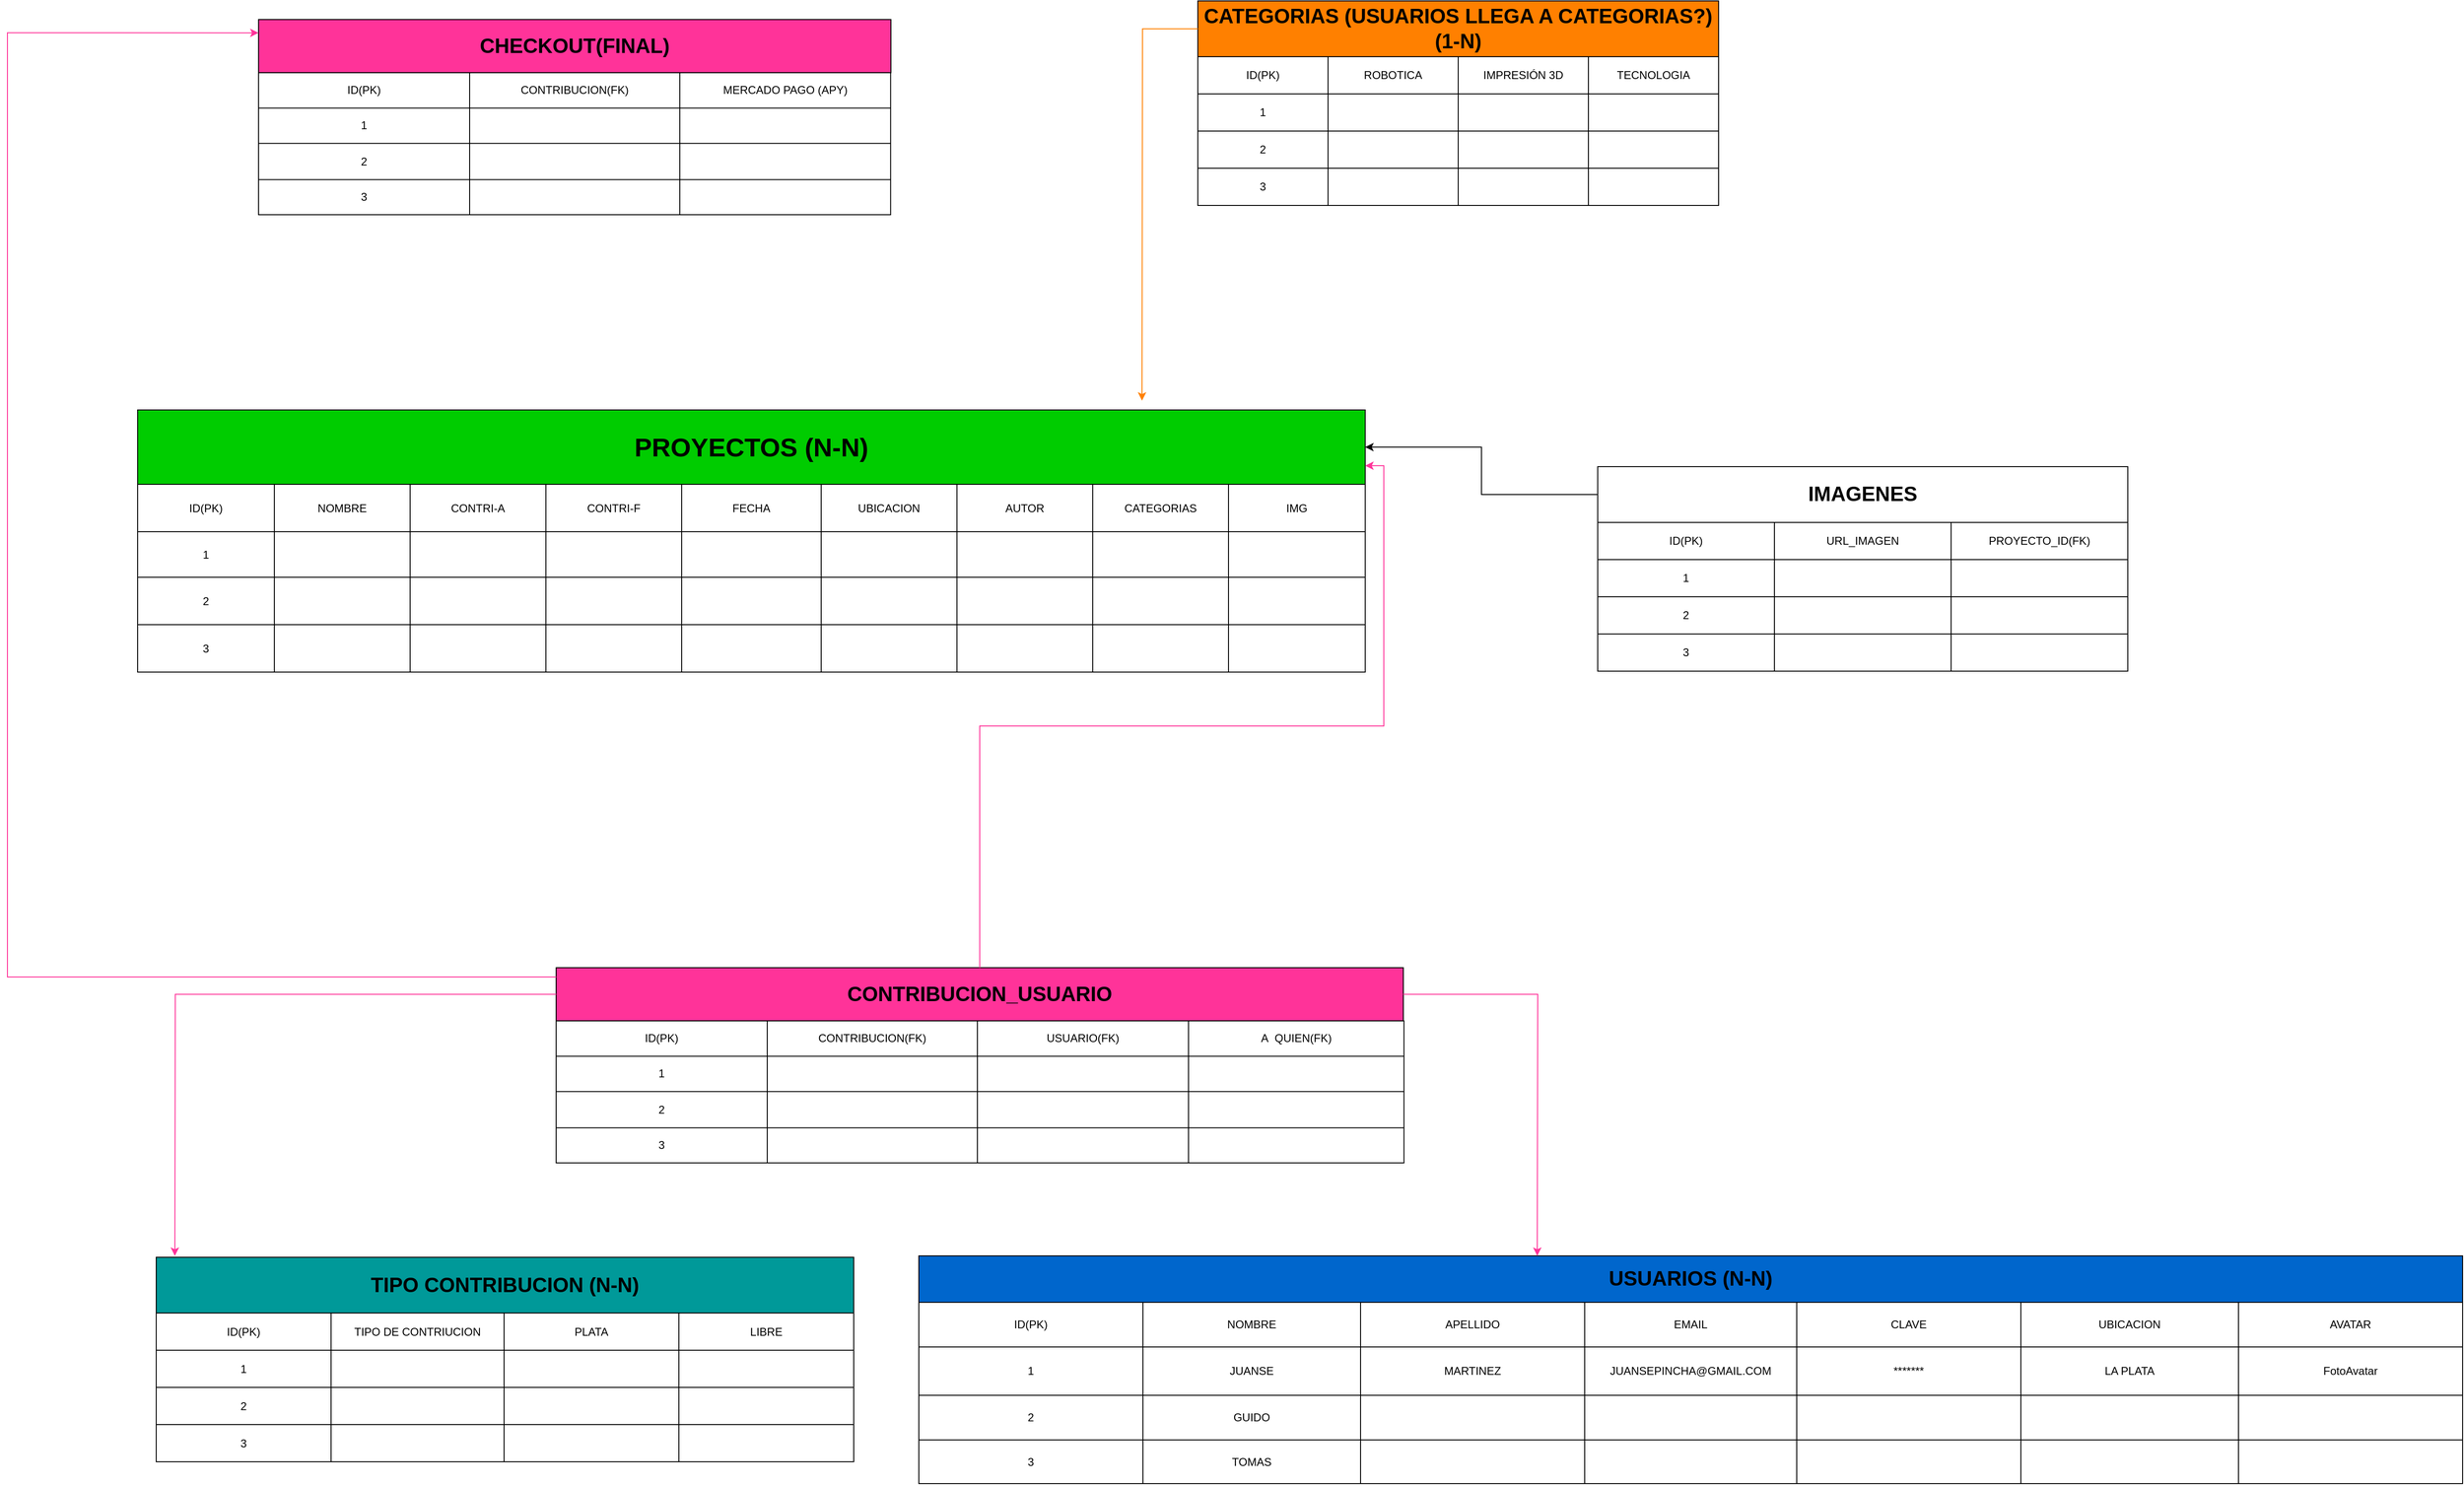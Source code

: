 <mxfile>
    <diagram id="nDK2N61vXmX-7U5STeSl" name="Página-1">
        <mxGraphModel dx="2113" dy="1293" grid="1" gridSize="10" guides="1" tooltips="1" connect="1" arrows="1" fold="1" page="1" pageScale="1" pageWidth="827" pageHeight="1169" math="0" shadow="0">
            <root>
                <mxCell id="0"/>
                <mxCell id="1" parent="0"/>
                <mxCell id="91" value="" style="group;strokeColor=#006EAF;fontColor=#ffffff;" parent="1" vertex="1" connectable="0">
                    <mxGeometry x="1440" y="2000" width="1660" height="245" as="geometry"/>
                </mxCell>
                <mxCell id="57" value="" style="shape=table;startSize=0;container=1;collapsible=0;childLayout=tableLayout;" parent="91" vertex="1">
                    <mxGeometry y="50" width="1660" height="195" as="geometry"/>
                </mxCell>
                <mxCell id="58" value="" style="shape=partialRectangle;collapsible=0;dropTarget=0;pointerEvents=0;fillColor=none;top=0;left=0;bottom=0;right=0;points=[[0,0.5],[1,0.5]];portConstraint=eastwest;" parent="57" vertex="1">
                    <mxGeometry width="1660" height="48" as="geometry"/>
                </mxCell>
                <mxCell id="59" value="ID(PK)" style="shape=partialRectangle;html=1;whiteSpace=wrap;connectable=0;overflow=hidden;fillColor=none;top=0;left=0;bottom=0;right=0;" parent="58" vertex="1">
                    <mxGeometry width="241" height="48" as="geometry"/>
                </mxCell>
                <mxCell id="60" value="NOMBRE" style="shape=partialRectangle;html=1;whiteSpace=wrap;connectable=0;overflow=hidden;fillColor=none;top=0;left=0;bottom=0;right=0;" parent="58" vertex="1">
                    <mxGeometry x="241" width="234" height="48" as="geometry"/>
                </mxCell>
                <mxCell id="61" value="APELLIDO" style="shape=partialRectangle;html=1;whiteSpace=wrap;connectable=0;overflow=hidden;fillColor=none;top=0;left=0;bottom=0;right=0;" parent="58" vertex="1">
                    <mxGeometry x="475" width="241" height="48" as="geometry"/>
                </mxCell>
                <mxCell id="62" value="EMAIL" style="shape=partialRectangle;html=1;whiteSpace=wrap;connectable=0;overflow=hidden;fillColor=none;top=0;left=0;bottom=0;right=0;" parent="58" vertex="1">
                    <mxGeometry x="716" width="228" height="48" as="geometry"/>
                </mxCell>
                <mxCell id="63" value="CLAVE" style="shape=partialRectangle;html=1;whiteSpace=wrap;connectable=0;overflow=hidden;fillColor=none;top=0;left=0;bottom=0;right=0;" parent="58" vertex="1">
                    <mxGeometry x="944" width="241" height="48" as="geometry"/>
                </mxCell>
                <mxCell id="64" value="UBICACION" style="shape=partialRectangle;html=1;whiteSpace=wrap;connectable=0;overflow=hidden;fillColor=none;top=0;left=0;bottom=0;right=0;" parent="58" vertex="1">
                    <mxGeometry x="1185" width="234" height="48" as="geometry"/>
                </mxCell>
                <mxCell id="65" value="AVATAR" style="shape=partialRectangle;html=1;whiteSpace=wrap;connectable=0;overflow=hidden;fillColor=none;top=0;left=0;bottom=0;right=0;" parent="58" vertex="1">
                    <mxGeometry x="1419" width="241" height="48" as="geometry"/>
                </mxCell>
                <mxCell id="66" value="" style="shape=partialRectangle;collapsible=0;dropTarget=0;pointerEvents=0;fillColor=none;top=0;left=0;bottom=0;right=0;points=[[0,0.5],[1,0.5]];portConstraint=eastwest;" parent="57" vertex="1">
                    <mxGeometry y="48" width="1660" height="52" as="geometry"/>
                </mxCell>
                <mxCell id="67" value="1" style="shape=partialRectangle;html=1;whiteSpace=wrap;connectable=0;overflow=hidden;fillColor=none;top=0;left=0;bottom=0;right=0;" parent="66" vertex="1">
                    <mxGeometry width="241" height="52" as="geometry"/>
                </mxCell>
                <mxCell id="68" value="JUANSE" style="shape=partialRectangle;html=1;whiteSpace=wrap;connectable=0;overflow=hidden;fillColor=none;top=0;left=0;bottom=0;right=0;" parent="66" vertex="1">
                    <mxGeometry x="241" width="234" height="52" as="geometry"/>
                </mxCell>
                <mxCell id="69" value="MARTINEZ" style="shape=partialRectangle;html=1;whiteSpace=wrap;connectable=0;overflow=hidden;fillColor=none;top=0;left=0;bottom=0;right=0;" parent="66" vertex="1">
                    <mxGeometry x="475" width="241" height="52" as="geometry"/>
                </mxCell>
                <mxCell id="70" value="JUANSEPINCHA@GMAIL.COM" style="shape=partialRectangle;html=1;whiteSpace=wrap;connectable=0;overflow=hidden;fillColor=none;top=0;left=0;bottom=0;right=0;" parent="66" vertex="1">
                    <mxGeometry x="716" width="228" height="52" as="geometry"/>
                </mxCell>
                <mxCell id="71" value="*******" style="shape=partialRectangle;html=1;whiteSpace=wrap;connectable=0;overflow=hidden;fillColor=none;top=0;left=0;bottom=0;right=0;" parent="66" vertex="1">
                    <mxGeometry x="944" width="241" height="52" as="geometry"/>
                </mxCell>
                <mxCell id="72" value="LA PLATA" style="shape=partialRectangle;html=1;whiteSpace=wrap;connectable=0;overflow=hidden;fillColor=none;top=0;left=0;bottom=0;right=0;" parent="66" vertex="1">
                    <mxGeometry x="1185" width="234" height="52" as="geometry"/>
                </mxCell>
                <mxCell id="73" value="FotoAvatar" style="shape=partialRectangle;html=1;whiteSpace=wrap;connectable=0;overflow=hidden;fillColor=none;top=0;left=0;bottom=0;right=0;" parent="66" vertex="1">
                    <mxGeometry x="1419" width="241" height="52" as="geometry"/>
                </mxCell>
                <mxCell id="74" value="" style="shape=partialRectangle;collapsible=0;dropTarget=0;pointerEvents=0;fillColor=none;top=0;left=0;bottom=0;right=0;points=[[0,0.5],[1,0.5]];portConstraint=eastwest;" parent="57" vertex="1">
                    <mxGeometry y="100" width="1660" height="48" as="geometry"/>
                </mxCell>
                <mxCell id="75" value="2" style="shape=partialRectangle;html=1;whiteSpace=wrap;connectable=0;overflow=hidden;fillColor=none;top=0;left=0;bottom=0;right=0;" parent="74" vertex="1">
                    <mxGeometry width="241" height="48" as="geometry"/>
                </mxCell>
                <mxCell id="76" value="GUIDO" style="shape=partialRectangle;html=1;whiteSpace=wrap;connectable=0;overflow=hidden;fillColor=none;top=0;left=0;bottom=0;right=0;" parent="74" vertex="1">
                    <mxGeometry x="241" width="234" height="48" as="geometry"/>
                </mxCell>
                <mxCell id="77" value="" style="shape=partialRectangle;html=1;whiteSpace=wrap;connectable=0;overflow=hidden;fillColor=none;top=0;left=0;bottom=0;right=0;" parent="74" vertex="1">
                    <mxGeometry x="475" width="241" height="48" as="geometry"/>
                </mxCell>
                <mxCell id="78" value="" style="shape=partialRectangle;html=1;whiteSpace=wrap;connectable=0;overflow=hidden;fillColor=none;top=0;left=0;bottom=0;right=0;" parent="74" vertex="1">
                    <mxGeometry x="716" width="228" height="48" as="geometry"/>
                </mxCell>
                <mxCell id="79" value="" style="shape=partialRectangle;html=1;whiteSpace=wrap;connectable=0;overflow=hidden;fillColor=none;top=0;left=0;bottom=0;right=0;" parent="74" vertex="1">
                    <mxGeometry x="944" width="241" height="48" as="geometry"/>
                </mxCell>
                <mxCell id="80" value="" style="shape=partialRectangle;html=1;whiteSpace=wrap;connectable=0;overflow=hidden;fillColor=none;top=0;left=0;bottom=0;right=0;" parent="74" vertex="1">
                    <mxGeometry x="1185" width="234" height="48" as="geometry"/>
                </mxCell>
                <mxCell id="81" value="" style="shape=partialRectangle;html=1;whiteSpace=wrap;connectable=0;overflow=hidden;fillColor=none;top=0;left=0;bottom=0;right=0;" parent="74" vertex="1">
                    <mxGeometry x="1419" width="241" height="48" as="geometry"/>
                </mxCell>
                <mxCell id="82" value="" style="shape=partialRectangle;collapsible=0;dropTarget=0;pointerEvents=0;fillColor=none;top=0;left=0;bottom=0;right=0;points=[[0,0.5],[1,0.5]];portConstraint=eastwest;" parent="57" vertex="1">
                    <mxGeometry y="148" width="1660" height="47" as="geometry"/>
                </mxCell>
                <mxCell id="83" value="3" style="shape=partialRectangle;html=1;whiteSpace=wrap;connectable=0;overflow=hidden;fillColor=none;top=0;left=0;bottom=0;right=0;" parent="82" vertex="1">
                    <mxGeometry width="241" height="47" as="geometry"/>
                </mxCell>
                <mxCell id="84" value="TOMAS" style="shape=partialRectangle;html=1;whiteSpace=wrap;connectable=0;overflow=hidden;fillColor=none;top=0;left=0;bottom=0;right=0;" parent="82" vertex="1">
                    <mxGeometry x="241" width="234" height="47" as="geometry"/>
                </mxCell>
                <mxCell id="85" value="" style="shape=partialRectangle;html=1;whiteSpace=wrap;connectable=0;overflow=hidden;fillColor=none;top=0;left=0;bottom=0;right=0;" parent="82" vertex="1">
                    <mxGeometry x="475" width="241" height="47" as="geometry"/>
                </mxCell>
                <mxCell id="86" value="" style="shape=partialRectangle;html=1;whiteSpace=wrap;connectable=0;overflow=hidden;fillColor=none;top=0;left=0;bottom=0;right=0;" parent="82" vertex="1">
                    <mxGeometry x="716" width="228" height="47" as="geometry"/>
                </mxCell>
                <mxCell id="87" value="" style="shape=partialRectangle;html=1;whiteSpace=wrap;connectable=0;overflow=hidden;fillColor=none;top=0;left=0;bottom=0;right=0;" parent="82" vertex="1">
                    <mxGeometry x="944" width="241" height="47" as="geometry"/>
                </mxCell>
                <mxCell id="88" value="" style="shape=partialRectangle;html=1;whiteSpace=wrap;connectable=0;overflow=hidden;fillColor=none;top=0;left=0;bottom=0;right=0;" parent="82" vertex="1">
                    <mxGeometry x="1185" width="234" height="47" as="geometry"/>
                </mxCell>
                <mxCell id="89" value="" style="shape=partialRectangle;html=1;whiteSpace=wrap;connectable=0;overflow=hidden;fillColor=none;top=0;left=0;bottom=0;right=0;" parent="82" vertex="1">
                    <mxGeometry x="1419" width="241" height="47" as="geometry"/>
                </mxCell>
                <mxCell id="90" value="&lt;b&gt;&lt;font style=&quot;font-size: 22px&quot;&gt;USUARIOS (N-N)&lt;/font&gt;&lt;/b&gt;" style="whiteSpace=wrap;html=1;fillColor=#0066CC;" parent="91" vertex="1">
                    <mxGeometry width="1660" height="50" as="geometry"/>
                </mxCell>
                <mxCell id="116" value="" style="group" parent="1" vertex="1" connectable="0">
                    <mxGeometry x="1740" y="650" width="560" height="240" as="geometry"/>
                </mxCell>
                <mxCell id="122" value="" style="group" parent="116" vertex="1" connectable="0">
                    <mxGeometry width="560" height="220" as="geometry"/>
                </mxCell>
                <mxCell id="94" value="&lt;font size=&quot;1&quot;&gt;&lt;b style=&quot;font-size: 22px&quot;&gt;CATEGORIAS (USUARIOS LLEGA A CATEGORIAS?) (1-N)&lt;/b&gt;&lt;/font&gt;" style="whiteSpace=wrap;html=1;fillColor=#FF8000;" parent="122" vertex="1">
                    <mxGeometry width="560" height="60" as="geometry"/>
                </mxCell>
                <mxCell id="95" value="" style="shape=table;startSize=0;container=1;collapsible=0;childLayout=tableLayout;" parent="122" vertex="1">
                    <mxGeometry y="60" width="560" height="160" as="geometry"/>
                </mxCell>
                <mxCell id="96" value="" style="shape=partialRectangle;collapsible=0;dropTarget=0;pointerEvents=0;fillColor=none;top=0;left=0;bottom=0;right=0;points=[[0,0.5],[1,0.5]];portConstraint=eastwest;" parent="95" vertex="1">
                    <mxGeometry width="560" height="40" as="geometry"/>
                </mxCell>
                <mxCell id="97" value="ID(PK)" style="shape=partialRectangle;html=1;whiteSpace=wrap;connectable=0;overflow=hidden;fillColor=none;top=0;left=0;bottom=0;right=0;" parent="96" vertex="1">
                    <mxGeometry width="140" height="40" as="geometry"/>
                </mxCell>
                <mxCell id="98" value="ROBOTICA" style="shape=partialRectangle;html=1;whiteSpace=wrap;connectable=0;overflow=hidden;fillColor=none;top=0;left=0;bottom=0;right=0;" parent="96" vertex="1">
                    <mxGeometry x="140" width="140" height="40" as="geometry"/>
                </mxCell>
                <mxCell id="99" value="IMPRESIÓN 3D" style="shape=partialRectangle;html=1;whiteSpace=wrap;connectable=0;overflow=hidden;fillColor=none;top=0;left=0;bottom=0;right=0;" parent="96" vertex="1">
                    <mxGeometry x="280" width="140" height="40" as="geometry"/>
                </mxCell>
                <mxCell id="100" value="TECNOLOGIA" style="shape=partialRectangle;html=1;whiteSpace=wrap;connectable=0;overflow=hidden;fillColor=none;top=0;left=0;bottom=0;right=0;" parent="96" vertex="1">
                    <mxGeometry x="420" width="140" height="40" as="geometry"/>
                </mxCell>
                <mxCell id="101" value="" style="shape=partialRectangle;collapsible=0;dropTarget=0;pointerEvents=0;fillColor=none;top=0;left=0;bottom=0;right=0;points=[[0,0.5],[1,0.5]];portConstraint=eastwest;" parent="95" vertex="1">
                    <mxGeometry y="40" width="560" height="40" as="geometry"/>
                </mxCell>
                <mxCell id="102" value="1" style="shape=partialRectangle;html=1;whiteSpace=wrap;connectable=0;overflow=hidden;fillColor=none;top=0;left=0;bottom=0;right=0;" parent="101" vertex="1">
                    <mxGeometry width="140" height="40" as="geometry"/>
                </mxCell>
                <mxCell id="103" value="" style="shape=partialRectangle;html=1;whiteSpace=wrap;connectable=0;overflow=hidden;fillColor=none;top=0;left=0;bottom=0;right=0;" parent="101" vertex="1">
                    <mxGeometry x="140" width="140" height="40" as="geometry"/>
                </mxCell>
                <mxCell id="104" value="" style="shape=partialRectangle;html=1;whiteSpace=wrap;connectable=0;overflow=hidden;fillColor=none;top=0;left=0;bottom=0;right=0;" parent="101" vertex="1">
                    <mxGeometry x="280" width="140" height="40" as="geometry"/>
                </mxCell>
                <mxCell id="105" value="" style="shape=partialRectangle;html=1;whiteSpace=wrap;connectable=0;overflow=hidden;fillColor=none;top=0;left=0;bottom=0;right=0;" parent="101" vertex="1">
                    <mxGeometry x="420" width="140" height="40" as="geometry"/>
                </mxCell>
                <mxCell id="106" value="" style="shape=partialRectangle;collapsible=0;dropTarget=0;pointerEvents=0;fillColor=none;top=0;left=0;bottom=0;right=0;points=[[0,0.5],[1,0.5]];portConstraint=eastwest;" parent="95" vertex="1">
                    <mxGeometry y="80" width="560" height="40" as="geometry"/>
                </mxCell>
                <mxCell id="107" value="2" style="shape=partialRectangle;html=1;whiteSpace=wrap;connectable=0;overflow=hidden;fillColor=none;top=0;left=0;bottom=0;right=0;" parent="106" vertex="1">
                    <mxGeometry width="140" height="40" as="geometry"/>
                </mxCell>
                <mxCell id="108" value="" style="shape=partialRectangle;html=1;whiteSpace=wrap;connectable=0;overflow=hidden;fillColor=none;top=0;left=0;bottom=0;right=0;" parent="106" vertex="1">
                    <mxGeometry x="140" width="140" height="40" as="geometry"/>
                </mxCell>
                <mxCell id="109" value="" style="shape=partialRectangle;html=1;whiteSpace=wrap;connectable=0;overflow=hidden;fillColor=none;top=0;left=0;bottom=0;right=0;" parent="106" vertex="1">
                    <mxGeometry x="280" width="140" height="40" as="geometry"/>
                </mxCell>
                <mxCell id="110" value="" style="shape=partialRectangle;html=1;whiteSpace=wrap;connectable=0;overflow=hidden;fillColor=none;top=0;left=0;bottom=0;right=0;" parent="106" vertex="1">
                    <mxGeometry x="420" width="140" height="40" as="geometry"/>
                </mxCell>
                <mxCell id="111" value="" style="shape=partialRectangle;collapsible=0;dropTarget=0;pointerEvents=0;fillColor=none;top=0;left=0;bottom=0;right=0;points=[[0,0.5],[1,0.5]];portConstraint=eastwest;" parent="95" vertex="1">
                    <mxGeometry y="120" width="560" height="40" as="geometry"/>
                </mxCell>
                <mxCell id="112" value="3" style="shape=partialRectangle;html=1;whiteSpace=wrap;connectable=0;overflow=hidden;fillColor=none;top=0;left=0;bottom=0;right=0;" parent="111" vertex="1">
                    <mxGeometry width="140" height="40" as="geometry"/>
                </mxCell>
                <mxCell id="113" value="" style="shape=partialRectangle;html=1;whiteSpace=wrap;connectable=0;overflow=hidden;fillColor=none;top=0;left=0;bottom=0;right=0;" parent="111" vertex="1">
                    <mxGeometry x="140" width="140" height="40" as="geometry"/>
                </mxCell>
                <mxCell id="114" value="" style="shape=partialRectangle;html=1;whiteSpace=wrap;connectable=0;overflow=hidden;fillColor=none;top=0;left=0;bottom=0;right=0;" parent="111" vertex="1">
                    <mxGeometry x="280" width="140" height="40" as="geometry"/>
                </mxCell>
                <mxCell id="115" value="" style="shape=partialRectangle;html=1;whiteSpace=wrap;connectable=0;overflow=hidden;fillColor=none;top=0;left=0;bottom=0;right=0;" parent="111" vertex="1">
                    <mxGeometry x="420" width="140" height="40" as="geometry"/>
                </mxCell>
                <mxCell id="205" value="" style="group" parent="1" vertex="1" connectable="0">
                    <mxGeometry x="620" y="2001.5" width="750" height="240" as="geometry"/>
                </mxCell>
                <mxCell id="206" value="" style="group" parent="205" vertex="1" connectable="0">
                    <mxGeometry width="750" height="220" as="geometry"/>
                </mxCell>
                <mxCell id="207" value="&lt;span style=&quot;font-size: 22px&quot;&gt;&lt;b&gt;TIPO CONTRIBUCION (N-N)&lt;/b&gt;&lt;/span&gt;" style="whiteSpace=wrap;html=1;fillColor=#009999;" parent="206" vertex="1">
                    <mxGeometry width="750" height="60" as="geometry"/>
                </mxCell>
                <mxCell id="208" value="" style="shape=table;startSize=0;container=1;collapsible=0;childLayout=tableLayout;" parent="206" vertex="1">
                    <mxGeometry y="60" width="750" height="160" as="geometry"/>
                </mxCell>
                <mxCell id="209" value="" style="shape=partialRectangle;collapsible=0;dropTarget=0;pointerEvents=0;fillColor=none;top=0;left=0;bottom=0;right=0;points=[[0,0.5],[1,0.5]];portConstraint=eastwest;" parent="208" vertex="1">
                    <mxGeometry width="750" height="40" as="geometry"/>
                </mxCell>
                <mxCell id="210" value="ID(PK)" style="shape=partialRectangle;html=1;whiteSpace=wrap;connectable=0;overflow=hidden;fillColor=none;top=0;left=0;bottom=0;right=0;" parent="209" vertex="1">
                    <mxGeometry width="188" height="40" as="geometry"/>
                </mxCell>
                <mxCell id="211" value="TIPO DE CONTRIUCION" style="shape=partialRectangle;html=1;whiteSpace=wrap;connectable=0;overflow=hidden;fillColor=none;top=0;left=0;bottom=0;right=0;" parent="209" vertex="1">
                    <mxGeometry x="188" width="186" height="40" as="geometry"/>
                </mxCell>
                <mxCell id="212" value="PLATA" style="shape=partialRectangle;html=1;whiteSpace=wrap;connectable=0;overflow=hidden;fillColor=none;top=0;left=0;bottom=0;right=0;" parent="209" vertex="1">
                    <mxGeometry x="374" width="188" height="40" as="geometry"/>
                </mxCell>
                <mxCell id="438" value="LIBRE" style="shape=partialRectangle;html=1;whiteSpace=wrap;connectable=0;overflow=hidden;fillColor=none;top=0;left=0;bottom=0;right=0;" parent="209" vertex="1">
                    <mxGeometry x="562" width="188" height="40" as="geometry"/>
                </mxCell>
                <mxCell id="214" value="" style="shape=partialRectangle;collapsible=0;dropTarget=0;pointerEvents=0;fillColor=none;top=0;left=0;bottom=0;right=0;points=[[0,0.5],[1,0.5]];portConstraint=eastwest;" parent="208" vertex="1">
                    <mxGeometry y="40" width="750" height="40" as="geometry"/>
                </mxCell>
                <mxCell id="215" value="1" style="shape=partialRectangle;html=1;whiteSpace=wrap;connectable=0;overflow=hidden;fillColor=none;top=0;left=0;bottom=0;right=0;" parent="214" vertex="1">
                    <mxGeometry width="188" height="40" as="geometry"/>
                </mxCell>
                <mxCell id="216" value="" style="shape=partialRectangle;html=1;whiteSpace=wrap;connectable=0;overflow=hidden;fillColor=none;top=0;left=0;bottom=0;right=0;" parent="214" vertex="1">
                    <mxGeometry x="188" width="186" height="40" as="geometry"/>
                </mxCell>
                <mxCell id="217" value="" style="shape=partialRectangle;html=1;whiteSpace=wrap;connectable=0;overflow=hidden;fillColor=none;top=0;left=0;bottom=0;right=0;" parent="214" vertex="1">
                    <mxGeometry x="374" width="188" height="40" as="geometry"/>
                </mxCell>
                <mxCell id="439" style="shape=partialRectangle;html=1;whiteSpace=wrap;connectable=0;overflow=hidden;fillColor=none;top=0;left=0;bottom=0;right=0;" parent="214" vertex="1">
                    <mxGeometry x="562" width="188" height="40" as="geometry"/>
                </mxCell>
                <mxCell id="219" value="" style="shape=partialRectangle;collapsible=0;dropTarget=0;pointerEvents=0;fillColor=none;top=0;left=0;bottom=0;right=0;points=[[0,0.5],[1,0.5]];portConstraint=eastwest;" parent="208" vertex="1">
                    <mxGeometry y="80" width="750" height="40" as="geometry"/>
                </mxCell>
                <mxCell id="220" value="2" style="shape=partialRectangle;html=1;whiteSpace=wrap;connectable=0;overflow=hidden;fillColor=none;top=0;left=0;bottom=0;right=0;" parent="219" vertex="1">
                    <mxGeometry width="188" height="40" as="geometry"/>
                </mxCell>
                <mxCell id="221" value="" style="shape=partialRectangle;html=1;whiteSpace=wrap;connectable=0;overflow=hidden;fillColor=none;top=0;left=0;bottom=0;right=0;" parent="219" vertex="1">
                    <mxGeometry x="188" width="186" height="40" as="geometry"/>
                </mxCell>
                <mxCell id="222" value="" style="shape=partialRectangle;html=1;whiteSpace=wrap;connectable=0;overflow=hidden;fillColor=none;top=0;left=0;bottom=0;right=0;" parent="219" vertex="1">
                    <mxGeometry x="374" width="188" height="40" as="geometry"/>
                </mxCell>
                <mxCell id="440" style="shape=partialRectangle;html=1;whiteSpace=wrap;connectable=0;overflow=hidden;fillColor=none;top=0;left=0;bottom=0;right=0;" parent="219" vertex="1">
                    <mxGeometry x="562" width="188" height="40" as="geometry"/>
                </mxCell>
                <mxCell id="224" value="" style="shape=partialRectangle;collapsible=0;dropTarget=0;pointerEvents=0;fillColor=none;top=0;left=0;bottom=0;right=0;points=[[0,0.5],[1,0.5]];portConstraint=eastwest;" parent="208" vertex="1">
                    <mxGeometry y="120" width="750" height="40" as="geometry"/>
                </mxCell>
                <mxCell id="225" value="3" style="shape=partialRectangle;html=1;whiteSpace=wrap;connectable=0;overflow=hidden;fillColor=none;top=0;left=0;bottom=0;right=0;" parent="224" vertex="1">
                    <mxGeometry width="188" height="40" as="geometry"/>
                </mxCell>
                <mxCell id="226" value="" style="shape=partialRectangle;html=1;whiteSpace=wrap;connectable=0;overflow=hidden;fillColor=none;top=0;left=0;bottom=0;right=0;" parent="224" vertex="1">
                    <mxGeometry x="188" width="186" height="40" as="geometry"/>
                </mxCell>
                <mxCell id="227" value="" style="shape=partialRectangle;html=1;whiteSpace=wrap;connectable=0;overflow=hidden;fillColor=none;top=0;left=0;bottom=0;right=0;" parent="224" vertex="1">
                    <mxGeometry x="374" width="188" height="40" as="geometry"/>
                </mxCell>
                <mxCell id="441" style="shape=partialRectangle;html=1;whiteSpace=wrap;connectable=0;overflow=hidden;fillColor=none;top=0;left=0;bottom=0;right=0;" parent="224" vertex="1">
                    <mxGeometry x="562" width="188" height="40" as="geometry"/>
                </mxCell>
                <mxCell id="299" value="" style="group" parent="1" vertex="1" connectable="0">
                    <mxGeometry x="600" y="1090" width="1320" height="282" as="geometry"/>
                </mxCell>
                <mxCell id="123" value="" style="shape=table;startSize=0;container=1;collapsible=0;childLayout=tableLayout;" parent="299" vertex="1">
                    <mxGeometry y="80" width="1320" height="202" as="geometry"/>
                </mxCell>
                <mxCell id="124" value="" style="shape=partialRectangle;collapsible=0;dropTarget=0;pointerEvents=0;fillColor=none;top=0;left=0;bottom=0;right=0;points=[[0,0.5],[1,0.5]];portConstraint=eastwest;" parent="123" vertex="1">
                    <mxGeometry width="1320" height="51" as="geometry"/>
                </mxCell>
                <mxCell id="125" value="ID(PK)" style="shape=partialRectangle;html=1;whiteSpace=wrap;connectable=0;overflow=hidden;fillColor=none;top=0;left=0;bottom=0;right=0;" parent="124" vertex="1">
                    <mxGeometry width="147" height="51" as="geometry"/>
                </mxCell>
                <mxCell id="126" value="NOMBRE" style="shape=partialRectangle;html=1;whiteSpace=wrap;connectable=0;overflow=hidden;fillColor=none;top=0;left=0;bottom=0;right=0;" parent="124" vertex="1">
                    <mxGeometry x="147" width="146" height="51" as="geometry"/>
                </mxCell>
                <mxCell id="127" value="CONTRI-A" style="shape=partialRectangle;html=1;whiteSpace=wrap;connectable=0;overflow=hidden;fillColor=none;top=0;left=0;bottom=0;right=0;" parent="124" vertex="1">
                    <mxGeometry x="293" width="146" height="51" as="geometry"/>
                </mxCell>
                <mxCell id="128" value="CONTRI-F" style="shape=partialRectangle;html=1;whiteSpace=wrap;connectable=0;overflow=hidden;fillColor=none;top=0;left=0;bottom=0;right=0;" parent="124" vertex="1">
                    <mxGeometry x="439" width="146" height="51" as="geometry"/>
                </mxCell>
                <mxCell id="129" value="FECHA" style="shape=partialRectangle;html=1;whiteSpace=wrap;connectable=0;overflow=hidden;fillColor=none;top=0;left=0;bottom=0;right=0;" parent="124" vertex="1">
                    <mxGeometry x="585" width="150" height="51" as="geometry"/>
                </mxCell>
                <mxCell id="131" value="UBICACION" style="shape=partialRectangle;html=1;whiteSpace=wrap;connectable=0;overflow=hidden;fillColor=none;top=0;left=0;bottom=0;right=0;" parent="124" vertex="1">
                    <mxGeometry x="735" width="146" height="51" as="geometry"/>
                </mxCell>
                <mxCell id="132" value="AUTOR" style="shape=partialRectangle;html=1;whiteSpace=wrap;connectable=0;overflow=hidden;fillColor=none;top=0;left=0;bottom=0;right=0;" parent="124" vertex="1">
                    <mxGeometry x="881" width="146" height="51" as="geometry"/>
                </mxCell>
                <mxCell id="133" value="CATEGORIAS" style="shape=partialRectangle;html=1;whiteSpace=wrap;connectable=0;overflow=hidden;fillColor=none;top=0;left=0;bottom=0;right=0;" parent="124" vertex="1">
                    <mxGeometry x="1027" width="146" height="51" as="geometry"/>
                </mxCell>
                <mxCell id="194" value="IMG" style="shape=partialRectangle;html=1;whiteSpace=wrap;connectable=0;overflow=hidden;fillColor=none;top=0;left=0;bottom=0;right=0;" parent="124" vertex="1">
                    <mxGeometry x="1173" width="147" height="51" as="geometry"/>
                </mxCell>
                <mxCell id="134" value="" style="shape=partialRectangle;collapsible=0;dropTarget=0;pointerEvents=0;fillColor=none;top=0;left=0;bottom=0;right=0;points=[[0,0.5],[1,0.5]];portConstraint=eastwest;" parent="123" vertex="1">
                    <mxGeometry y="51" width="1320" height="49" as="geometry"/>
                </mxCell>
                <mxCell id="135" value="1" style="shape=partialRectangle;html=1;whiteSpace=wrap;connectable=0;overflow=hidden;fillColor=none;top=0;left=0;bottom=0;right=0;" parent="134" vertex="1">
                    <mxGeometry width="147" height="49" as="geometry"/>
                </mxCell>
                <mxCell id="136" value="" style="shape=partialRectangle;html=1;whiteSpace=wrap;connectable=0;overflow=hidden;fillColor=none;top=0;left=0;bottom=0;right=0;" parent="134" vertex="1">
                    <mxGeometry x="147" width="146" height="49" as="geometry"/>
                </mxCell>
                <mxCell id="137" value="" style="shape=partialRectangle;html=1;whiteSpace=wrap;connectable=0;overflow=hidden;fillColor=none;top=0;left=0;bottom=0;right=0;" parent="134" vertex="1">
                    <mxGeometry x="293" width="146" height="49" as="geometry"/>
                </mxCell>
                <mxCell id="138" value="" style="shape=partialRectangle;html=1;whiteSpace=wrap;connectable=0;overflow=hidden;fillColor=none;top=0;left=0;bottom=0;right=0;" parent="134" vertex="1">
                    <mxGeometry x="439" width="146" height="49" as="geometry"/>
                </mxCell>
                <mxCell id="139" value="" style="shape=partialRectangle;html=1;whiteSpace=wrap;connectable=0;overflow=hidden;fillColor=none;top=0;left=0;bottom=0;right=0;" parent="134" vertex="1">
                    <mxGeometry x="585" width="150" height="49" as="geometry"/>
                </mxCell>
                <mxCell id="141" value="" style="shape=partialRectangle;html=1;whiteSpace=wrap;connectable=0;overflow=hidden;fillColor=none;top=0;left=0;bottom=0;right=0;" parent="134" vertex="1">
                    <mxGeometry x="735" width="146" height="49" as="geometry"/>
                </mxCell>
                <mxCell id="142" value="" style="shape=partialRectangle;html=1;whiteSpace=wrap;connectable=0;overflow=hidden;fillColor=none;top=0;left=0;bottom=0;right=0;" parent="134" vertex="1">
                    <mxGeometry x="881" width="146" height="49" as="geometry"/>
                </mxCell>
                <mxCell id="143" value="" style="shape=partialRectangle;html=1;whiteSpace=wrap;connectable=0;overflow=hidden;fillColor=none;top=0;left=0;bottom=0;right=0;" parent="134" vertex="1">
                    <mxGeometry x="1027" width="146" height="49" as="geometry"/>
                </mxCell>
                <mxCell id="195" style="shape=partialRectangle;html=1;whiteSpace=wrap;connectable=0;overflow=hidden;fillColor=none;top=0;left=0;bottom=0;right=0;" parent="134" vertex="1">
                    <mxGeometry x="1173" width="147" height="49" as="geometry"/>
                </mxCell>
                <mxCell id="174" style="shape=partialRectangle;collapsible=0;dropTarget=0;pointerEvents=0;fillColor=none;top=0;left=0;bottom=0;right=0;points=[[0,0.5],[1,0.5]];portConstraint=eastwest;" parent="123" vertex="1">
                    <mxGeometry y="100" width="1320" height="51" as="geometry"/>
                </mxCell>
                <mxCell id="175" value="2" style="shape=partialRectangle;html=1;whiteSpace=wrap;connectable=0;overflow=hidden;fillColor=none;top=0;left=0;bottom=0;right=0;" parent="174" vertex="1">
                    <mxGeometry width="147" height="51" as="geometry"/>
                </mxCell>
                <mxCell id="176" style="shape=partialRectangle;html=1;whiteSpace=wrap;connectable=0;overflow=hidden;fillColor=none;top=0;left=0;bottom=0;right=0;" parent="174" vertex="1">
                    <mxGeometry x="147" width="146" height="51" as="geometry"/>
                </mxCell>
                <mxCell id="177" style="shape=partialRectangle;html=1;whiteSpace=wrap;connectable=0;overflow=hidden;fillColor=none;top=0;left=0;bottom=0;right=0;" parent="174" vertex="1">
                    <mxGeometry x="293" width="146" height="51" as="geometry"/>
                </mxCell>
                <mxCell id="178" style="shape=partialRectangle;html=1;whiteSpace=wrap;connectable=0;overflow=hidden;fillColor=none;top=0;left=0;bottom=0;right=0;" parent="174" vertex="1">
                    <mxGeometry x="439" width="146" height="51" as="geometry"/>
                </mxCell>
                <mxCell id="179" style="shape=partialRectangle;html=1;whiteSpace=wrap;connectable=0;overflow=hidden;fillColor=none;top=0;left=0;bottom=0;right=0;" parent="174" vertex="1">
                    <mxGeometry x="585" width="150" height="51" as="geometry"/>
                </mxCell>
                <mxCell id="181" style="shape=partialRectangle;html=1;whiteSpace=wrap;connectable=0;overflow=hidden;fillColor=none;top=0;left=0;bottom=0;right=0;" parent="174" vertex="1">
                    <mxGeometry x="735" width="146" height="51" as="geometry"/>
                </mxCell>
                <mxCell id="182" style="shape=partialRectangle;html=1;whiteSpace=wrap;connectable=0;overflow=hidden;fillColor=none;top=0;left=0;bottom=0;right=0;" parent="174" vertex="1">
                    <mxGeometry x="881" width="146" height="51" as="geometry"/>
                </mxCell>
                <mxCell id="183" style="shape=partialRectangle;html=1;whiteSpace=wrap;connectable=0;overflow=hidden;fillColor=none;top=0;left=0;bottom=0;right=0;" parent="174" vertex="1">
                    <mxGeometry x="1027" width="146" height="51" as="geometry"/>
                </mxCell>
                <mxCell id="196" style="shape=partialRectangle;html=1;whiteSpace=wrap;connectable=0;overflow=hidden;fillColor=none;top=0;left=0;bottom=0;right=0;" parent="174" vertex="1">
                    <mxGeometry x="1173" width="147" height="51" as="geometry"/>
                </mxCell>
                <mxCell id="184" style="shape=partialRectangle;collapsible=0;dropTarget=0;pointerEvents=0;fillColor=none;top=0;left=0;bottom=0;right=0;points=[[0,0.5],[1,0.5]];portConstraint=eastwest;" parent="123" vertex="1">
                    <mxGeometry y="151" width="1320" height="51" as="geometry"/>
                </mxCell>
                <mxCell id="185" value="3" style="shape=partialRectangle;html=1;whiteSpace=wrap;connectable=0;overflow=hidden;fillColor=none;top=0;left=0;bottom=0;right=0;" parent="184" vertex="1">
                    <mxGeometry width="147" height="51" as="geometry"/>
                </mxCell>
                <mxCell id="186" style="shape=partialRectangle;html=1;whiteSpace=wrap;connectable=0;overflow=hidden;fillColor=none;top=0;left=0;bottom=0;right=0;" parent="184" vertex="1">
                    <mxGeometry x="147" width="146" height="51" as="geometry"/>
                </mxCell>
                <mxCell id="187" style="shape=partialRectangle;html=1;whiteSpace=wrap;connectable=0;overflow=hidden;fillColor=none;top=0;left=0;bottom=0;right=0;" parent="184" vertex="1">
                    <mxGeometry x="293" width="146" height="51" as="geometry"/>
                </mxCell>
                <mxCell id="188" style="shape=partialRectangle;html=1;whiteSpace=wrap;connectable=0;overflow=hidden;fillColor=none;top=0;left=0;bottom=0;right=0;" parent="184" vertex="1">
                    <mxGeometry x="439" width="146" height="51" as="geometry"/>
                </mxCell>
                <mxCell id="189" style="shape=partialRectangle;html=1;whiteSpace=wrap;connectable=0;overflow=hidden;fillColor=none;top=0;left=0;bottom=0;right=0;" parent="184" vertex="1">
                    <mxGeometry x="585" width="150" height="51" as="geometry"/>
                </mxCell>
                <mxCell id="191" style="shape=partialRectangle;html=1;whiteSpace=wrap;connectable=0;overflow=hidden;fillColor=none;top=0;left=0;bottom=0;right=0;" parent="184" vertex="1">
                    <mxGeometry x="735" width="146" height="51" as="geometry"/>
                </mxCell>
                <mxCell id="192" style="shape=partialRectangle;html=1;whiteSpace=wrap;connectable=0;overflow=hidden;fillColor=none;top=0;left=0;bottom=0;right=0;" parent="184" vertex="1">
                    <mxGeometry x="881" width="146" height="51" as="geometry"/>
                </mxCell>
                <mxCell id="193" style="shape=partialRectangle;html=1;whiteSpace=wrap;connectable=0;overflow=hidden;fillColor=none;top=0;left=0;bottom=0;right=0;" parent="184" vertex="1">
                    <mxGeometry x="1027" width="146" height="51" as="geometry"/>
                </mxCell>
                <mxCell id="197" style="shape=partialRectangle;html=1;whiteSpace=wrap;connectable=0;overflow=hidden;fillColor=none;top=0;left=0;bottom=0;right=0;" parent="184" vertex="1">
                    <mxGeometry x="1173" width="147" height="51" as="geometry"/>
                </mxCell>
                <mxCell id="201" value="&lt;font style=&quot;font-size: 28px&quot;&gt;&lt;b&gt;PROYECTOS (N-N)&lt;/b&gt;&lt;/font&gt;" style="whiteSpace=wrap;html=1;gradientColor=none;fillColor=#00CC00;" parent="299" vertex="1">
                    <mxGeometry width="1320" height="80" as="geometry"/>
                </mxCell>
                <mxCell id="324" value="" style="group" parent="1" vertex="1" connectable="0">
                    <mxGeometry x="1050" y="1680" width="911" height="240" as="geometry"/>
                </mxCell>
                <mxCell id="325" value="" style="group" parent="324" vertex="1" connectable="0">
                    <mxGeometry y="10" width="911" height="210" as="geometry"/>
                </mxCell>
                <mxCell id="326" value="&lt;span style=&quot;font-size: 22px&quot;&gt;&lt;b&gt;CONTRIBUCION_USUARIO&lt;/b&gt;&lt;/span&gt;" style="whiteSpace=wrap;html=1;fillColor=#FF3399;" parent="325" vertex="1">
                    <mxGeometry width="911" height="57.27" as="geometry"/>
                </mxCell>
                <mxCell id="327" value="" style="shape=table;startSize=0;container=1;collapsible=0;childLayout=tableLayout;" parent="325" vertex="1">
                    <mxGeometry y="57.273" width="911.667" height="152.727" as="geometry"/>
                </mxCell>
                <mxCell id="328" value="" style="shape=partialRectangle;collapsible=0;dropTarget=0;pointerEvents=0;fillColor=none;top=0;left=0;bottom=0;right=0;points=[[0,0.5],[1,0.5]];portConstraint=eastwest;" parent="327" vertex="1">
                    <mxGeometry width="911.667" height="38" as="geometry"/>
                </mxCell>
                <mxCell id="329" value="ID(PK)" style="shape=partialRectangle;html=1;whiteSpace=wrap;connectable=0;overflow=hidden;fillColor=none;top=0;left=0;bottom=0;right=0;" parent="328" vertex="1">
                    <mxGeometry width="227" height="38" as="geometry"/>
                </mxCell>
                <mxCell id="330" value="CONTRIBUCION(FK)" style="shape=partialRectangle;html=1;whiteSpace=wrap;connectable=0;overflow=hidden;fillColor=none;top=0;left=0;bottom=0;right=0;" parent="328" vertex="1">
                    <mxGeometry x="227" width="226" height="38" as="geometry"/>
                </mxCell>
                <mxCell id="331" value="USUARIO(FK)" style="shape=partialRectangle;html=1;whiteSpace=wrap;connectable=0;overflow=hidden;fillColor=none;top=0;left=0;bottom=0;right=0;" parent="328" vertex="1">
                    <mxGeometry x="453" width="227" height="38" as="geometry"/>
                </mxCell>
                <mxCell id="433" value="A&amp;nbsp; QUIEN(FK)" style="shape=partialRectangle;html=1;whiteSpace=wrap;connectable=0;overflow=hidden;fillColor=none;top=0;left=0;bottom=0;right=0;" parent="328" vertex="1">
                    <mxGeometry x="680" width="232" height="38" as="geometry"/>
                </mxCell>
                <mxCell id="333" value="" style="shape=partialRectangle;collapsible=0;dropTarget=0;pointerEvents=0;fillColor=none;top=0;left=0;bottom=0;right=0;points=[[0,0.5],[1,0.5]];portConstraint=eastwest;" parent="327" vertex="1">
                    <mxGeometry y="38" width="911.667" height="38" as="geometry"/>
                </mxCell>
                <mxCell id="334" value="1" style="shape=partialRectangle;html=1;whiteSpace=wrap;connectable=0;overflow=hidden;fillColor=none;top=0;left=0;bottom=0;right=0;" parent="333" vertex="1">
                    <mxGeometry width="227" height="38" as="geometry"/>
                </mxCell>
                <mxCell id="335" value="" style="shape=partialRectangle;html=1;whiteSpace=wrap;connectable=0;overflow=hidden;fillColor=none;top=0;left=0;bottom=0;right=0;" parent="333" vertex="1">
                    <mxGeometry x="227" width="226" height="38" as="geometry"/>
                </mxCell>
                <mxCell id="336" value="" style="shape=partialRectangle;html=1;whiteSpace=wrap;connectable=0;overflow=hidden;fillColor=none;top=0;left=0;bottom=0;right=0;" parent="333" vertex="1">
                    <mxGeometry x="453" width="227" height="38" as="geometry"/>
                </mxCell>
                <mxCell id="434" style="shape=partialRectangle;html=1;whiteSpace=wrap;connectable=0;overflow=hidden;fillColor=none;top=0;left=0;bottom=0;right=0;" parent="333" vertex="1">
                    <mxGeometry x="680" width="232" height="38" as="geometry"/>
                </mxCell>
                <mxCell id="338" value="" style="shape=partialRectangle;collapsible=0;dropTarget=0;pointerEvents=0;fillColor=none;top=0;left=0;bottom=0;right=0;points=[[0,0.5],[1,0.5]];portConstraint=eastwest;" parent="327" vertex="1">
                    <mxGeometry y="76" width="911.667" height="39" as="geometry"/>
                </mxCell>
                <mxCell id="339" value="2" style="shape=partialRectangle;html=1;whiteSpace=wrap;connectable=0;overflow=hidden;fillColor=none;top=0;left=0;bottom=0;right=0;" parent="338" vertex="1">
                    <mxGeometry width="227" height="39" as="geometry"/>
                </mxCell>
                <mxCell id="340" value="" style="shape=partialRectangle;html=1;whiteSpace=wrap;connectable=0;overflow=hidden;fillColor=none;top=0;left=0;bottom=0;right=0;" parent="338" vertex="1">
                    <mxGeometry x="227" width="226" height="39" as="geometry"/>
                </mxCell>
                <mxCell id="341" value="" style="shape=partialRectangle;html=1;whiteSpace=wrap;connectable=0;overflow=hidden;fillColor=none;top=0;left=0;bottom=0;right=0;" parent="338" vertex="1">
                    <mxGeometry x="453" width="227" height="39" as="geometry"/>
                </mxCell>
                <mxCell id="435" style="shape=partialRectangle;html=1;whiteSpace=wrap;connectable=0;overflow=hidden;fillColor=none;top=0;left=0;bottom=0;right=0;" parent="338" vertex="1">
                    <mxGeometry x="680" width="232" height="39" as="geometry"/>
                </mxCell>
                <mxCell id="343" value="" style="shape=partialRectangle;collapsible=0;dropTarget=0;pointerEvents=0;fillColor=none;top=0;left=0;bottom=0;right=0;points=[[0,0.5],[1,0.5]];portConstraint=eastwest;" parent="327" vertex="1">
                    <mxGeometry y="115" width="911.667" height="38" as="geometry"/>
                </mxCell>
                <mxCell id="344" value="3" style="shape=partialRectangle;html=1;whiteSpace=wrap;connectable=0;overflow=hidden;fillColor=none;top=0;left=0;bottom=0;right=0;" parent="343" vertex="1">
                    <mxGeometry width="227" height="38" as="geometry"/>
                </mxCell>
                <mxCell id="345" value="" style="shape=partialRectangle;html=1;whiteSpace=wrap;connectable=0;overflow=hidden;fillColor=none;top=0;left=0;bottom=0;right=0;" parent="343" vertex="1">
                    <mxGeometry x="227" width="226" height="38" as="geometry"/>
                </mxCell>
                <mxCell id="346" value="" style="shape=partialRectangle;html=1;whiteSpace=wrap;connectable=0;overflow=hidden;fillColor=none;top=0;left=0;bottom=0;right=0;" parent="343" vertex="1">
                    <mxGeometry x="453" width="227" height="38" as="geometry"/>
                </mxCell>
                <mxCell id="436" style="shape=partialRectangle;html=1;whiteSpace=wrap;connectable=0;overflow=hidden;fillColor=none;top=0;left=0;bottom=0;right=0;" parent="343" vertex="1">
                    <mxGeometry x="680" width="232" height="38" as="geometry"/>
                </mxCell>
                <mxCell id="423" style="edgeStyle=orthogonalEdgeStyle;rounded=0;orthogonalLoop=1;jettySize=auto;html=1;strokeColor=#FF3399;" parent="1" source="326" edge="1">
                    <mxGeometry relative="1" as="geometry">
                        <mxPoint x="2105" y="2000" as="targetPoint"/>
                    </mxGeometry>
                </mxCell>
                <mxCell id="442" style="edgeStyle=orthogonalEdgeStyle;rounded=0;orthogonalLoop=1;jettySize=auto;html=1;entryX=1;entryY=0.75;entryDx=0;entryDy=0;strokeColor=#FF3399;" parent="1" source="326" target="201" edge="1">
                    <mxGeometry relative="1" as="geometry"/>
                </mxCell>
                <mxCell id="443" value="" style="group" parent="1" vertex="1" connectable="0">
                    <mxGeometry x="730" y="660" width="680" height="240" as="geometry"/>
                </mxCell>
                <mxCell id="444" value="" style="group" parent="443" vertex="1" connectable="0">
                    <mxGeometry y="10" width="680" height="210" as="geometry"/>
                </mxCell>
                <mxCell id="445" value="&lt;span style=&quot;font-size: 22px&quot;&gt;&lt;b&gt;CHECKOUT(FINAL)&lt;/b&gt;&lt;/span&gt;" style="whiteSpace=wrap;html=1;fillColor=#FF3399;" parent="444" vertex="1">
                    <mxGeometry width="680" height="57.273" as="geometry"/>
                </mxCell>
                <mxCell id="446" value="" style="shape=table;startSize=0;container=1;collapsible=0;childLayout=tableLayout;" parent="444" vertex="1">
                    <mxGeometry y="57.273" width="679.667" height="152.727" as="geometry"/>
                </mxCell>
                <mxCell id="447" value="" style="shape=partialRectangle;collapsible=0;dropTarget=0;pointerEvents=0;fillColor=none;top=0;left=0;bottom=0;right=0;points=[[0,0.5],[1,0.5]];portConstraint=eastwest;" parent="446" vertex="1">
                    <mxGeometry width="679.667" height="38" as="geometry"/>
                </mxCell>
                <mxCell id="448" value="ID(PK)" style="shape=partialRectangle;html=1;whiteSpace=wrap;connectable=0;overflow=hidden;fillColor=none;top=0;left=0;bottom=0;right=0;" parent="447" vertex="1">
                    <mxGeometry width="227" height="38" as="geometry"/>
                </mxCell>
                <mxCell id="449" value="CONTRIBUCION(FK)" style="shape=partialRectangle;html=1;whiteSpace=wrap;connectable=0;overflow=hidden;fillColor=none;top=0;left=0;bottom=0;right=0;" parent="447" vertex="1">
                    <mxGeometry x="227" width="226" height="38" as="geometry"/>
                </mxCell>
                <mxCell id="450" value="MERCADO PAGO (APY)" style="shape=partialRectangle;html=1;whiteSpace=wrap;connectable=0;overflow=hidden;fillColor=none;top=0;left=0;bottom=0;right=0;" parent="447" vertex="1">
                    <mxGeometry x="453" width="227" height="38" as="geometry"/>
                </mxCell>
                <mxCell id="452" value="" style="shape=partialRectangle;collapsible=0;dropTarget=0;pointerEvents=0;fillColor=none;top=0;left=0;bottom=0;right=0;points=[[0,0.5],[1,0.5]];portConstraint=eastwest;" parent="446" vertex="1">
                    <mxGeometry y="38" width="679.667" height="38" as="geometry"/>
                </mxCell>
                <mxCell id="453" value="1" style="shape=partialRectangle;html=1;whiteSpace=wrap;connectable=0;overflow=hidden;fillColor=none;top=0;left=0;bottom=0;right=0;" parent="452" vertex="1">
                    <mxGeometry width="227" height="38" as="geometry"/>
                </mxCell>
                <mxCell id="454" value="" style="shape=partialRectangle;html=1;whiteSpace=wrap;connectable=0;overflow=hidden;fillColor=none;top=0;left=0;bottom=0;right=0;" parent="452" vertex="1">
                    <mxGeometry x="227" width="226" height="38" as="geometry"/>
                </mxCell>
                <mxCell id="455" value="" style="shape=partialRectangle;html=1;whiteSpace=wrap;connectable=0;overflow=hidden;fillColor=none;top=0;left=0;bottom=0;right=0;" parent="452" vertex="1">
                    <mxGeometry x="453" width="227" height="38" as="geometry"/>
                </mxCell>
                <mxCell id="457" value="" style="shape=partialRectangle;collapsible=0;dropTarget=0;pointerEvents=0;fillColor=none;top=0;left=0;bottom=0;right=0;points=[[0,0.5],[1,0.5]];portConstraint=eastwest;" parent="446" vertex="1">
                    <mxGeometry y="76" width="679.667" height="39" as="geometry"/>
                </mxCell>
                <mxCell id="458" value="2" style="shape=partialRectangle;html=1;whiteSpace=wrap;connectable=0;overflow=hidden;fillColor=none;top=0;left=0;bottom=0;right=0;" parent="457" vertex="1">
                    <mxGeometry width="227" height="39" as="geometry"/>
                </mxCell>
                <mxCell id="459" value="" style="shape=partialRectangle;html=1;whiteSpace=wrap;connectable=0;overflow=hidden;fillColor=none;top=0;left=0;bottom=0;right=0;" parent="457" vertex="1">
                    <mxGeometry x="227" width="226" height="39" as="geometry"/>
                </mxCell>
                <mxCell id="460" value="" style="shape=partialRectangle;html=1;whiteSpace=wrap;connectable=0;overflow=hidden;fillColor=none;top=0;left=0;bottom=0;right=0;" parent="457" vertex="1">
                    <mxGeometry x="453" width="227" height="39" as="geometry"/>
                </mxCell>
                <mxCell id="462" value="" style="shape=partialRectangle;collapsible=0;dropTarget=0;pointerEvents=0;fillColor=none;top=0;left=0;bottom=0;right=0;points=[[0,0.5],[1,0.5]];portConstraint=eastwest;" parent="446" vertex="1">
                    <mxGeometry y="115" width="679.667" height="38" as="geometry"/>
                </mxCell>
                <mxCell id="463" value="3" style="shape=partialRectangle;html=1;whiteSpace=wrap;connectable=0;overflow=hidden;fillColor=none;top=0;left=0;bottom=0;right=0;" parent="462" vertex="1">
                    <mxGeometry width="227" height="38" as="geometry"/>
                </mxCell>
                <mxCell id="464" value="" style="shape=partialRectangle;html=1;whiteSpace=wrap;connectable=0;overflow=hidden;fillColor=none;top=0;left=0;bottom=0;right=0;" parent="462" vertex="1">
                    <mxGeometry x="227" width="226" height="38" as="geometry"/>
                </mxCell>
                <mxCell id="465" value="" style="shape=partialRectangle;html=1;whiteSpace=wrap;connectable=0;overflow=hidden;fillColor=none;top=0;left=0;bottom=0;right=0;" parent="462" vertex="1">
                    <mxGeometry x="453" width="227" height="38" as="geometry"/>
                </mxCell>
                <mxCell id="468" style="edgeStyle=orthogonalEdgeStyle;rounded=0;orthogonalLoop=1;jettySize=auto;html=1;entryX=0;entryY=0.25;entryDx=0;entryDy=0;strokeColor=#FF3399;" parent="1" source="326" target="445" edge="1">
                    <mxGeometry relative="1" as="geometry">
                        <Array as="points">
                            <mxPoint x="460" y="1700"/>
                            <mxPoint x="460" y="684"/>
                        </Array>
                    </mxGeometry>
                </mxCell>
                <mxCell id="469" style="edgeStyle=orthogonalEdgeStyle;rounded=0;orthogonalLoop=1;jettySize=auto;html=1;strokeColor=#FF3399;" parent="1" source="326" edge="1">
                    <mxGeometry relative="1" as="geometry">
                        <mxPoint x="640" y="2000" as="targetPoint"/>
                    </mxGeometry>
                </mxCell>
                <mxCell id="470" style="edgeStyle=orthogonalEdgeStyle;rounded=0;orthogonalLoop=1;jettySize=auto;html=1;strokeColor=#FF8000;" parent="1" source="94" edge="1">
                    <mxGeometry relative="1" as="geometry">
                        <mxPoint x="1680" y="1080" as="targetPoint"/>
                    </mxGeometry>
                </mxCell>
                <mxCell id="471" value="" style="group" vertex="1" connectable="0" parent="1">
                    <mxGeometry x="2170" y="1151" width="750" height="240" as="geometry"/>
                </mxCell>
                <mxCell id="472" value="" style="group" vertex="1" connectable="0" parent="471">
                    <mxGeometry width="750" height="220" as="geometry"/>
                </mxCell>
                <mxCell id="473" value="&lt;span style=&quot;font-size: 22px&quot;&gt;&lt;b&gt;&lt;font color=&quot;#000000&quot;&gt;IMAGENES&lt;/font&gt;&lt;/b&gt;&lt;/span&gt;" style="whiteSpace=wrap;html=1;fillColor=#FFFFFF;" vertex="1" parent="472">
                    <mxGeometry width="570" height="60" as="geometry"/>
                </mxCell>
                <mxCell id="474" value="" style="shape=table;startSize=0;container=1;collapsible=0;childLayout=tableLayout;" vertex="1" parent="472">
                    <mxGeometry y="60" width="570" height="160" as="geometry"/>
                </mxCell>
                <mxCell id="475" value="" style="shape=partialRectangle;collapsible=0;dropTarget=0;pointerEvents=0;fillColor=none;top=0;left=0;bottom=0;right=0;points=[[0,0.5],[1,0.5]];portConstraint=eastwest;" vertex="1" parent="474">
                    <mxGeometry width="570" height="40" as="geometry"/>
                </mxCell>
                <mxCell id="476" value="ID(PK)" style="shape=partialRectangle;html=1;whiteSpace=wrap;connectable=0;overflow=hidden;fillColor=none;top=0;left=0;bottom=0;right=0;" vertex="1" parent="475">
                    <mxGeometry width="190" height="40" as="geometry"/>
                </mxCell>
                <mxCell id="478" value="URL_IMAGEN" style="shape=partialRectangle;html=1;whiteSpace=wrap;connectable=0;overflow=hidden;fillColor=none;top=0;left=0;bottom=0;right=0;" vertex="1" parent="475">
                    <mxGeometry x="190" width="190" height="40" as="geometry"/>
                </mxCell>
                <mxCell id="479" value="PROYECTO_ID(FK)" style="shape=partialRectangle;html=1;whiteSpace=wrap;connectable=0;overflow=hidden;fillColor=none;top=0;left=0;bottom=0;right=0;" vertex="1" parent="475">
                    <mxGeometry x="380" width="190" height="40" as="geometry"/>
                </mxCell>
                <mxCell id="480" value="" style="shape=partialRectangle;collapsible=0;dropTarget=0;pointerEvents=0;fillColor=none;top=0;left=0;bottom=0;right=0;points=[[0,0.5],[1,0.5]];portConstraint=eastwest;" vertex="1" parent="474">
                    <mxGeometry y="40" width="570" height="40" as="geometry"/>
                </mxCell>
                <mxCell id="481" value="1" style="shape=partialRectangle;html=1;whiteSpace=wrap;connectable=0;overflow=hidden;fillColor=none;top=0;left=0;bottom=0;right=0;" vertex="1" parent="480">
                    <mxGeometry width="190" height="40" as="geometry"/>
                </mxCell>
                <mxCell id="483" value="" style="shape=partialRectangle;html=1;whiteSpace=wrap;connectable=0;overflow=hidden;fillColor=none;top=0;left=0;bottom=0;right=0;" vertex="1" parent="480">
                    <mxGeometry x="190" width="190" height="40" as="geometry"/>
                </mxCell>
                <mxCell id="484" style="shape=partialRectangle;html=1;whiteSpace=wrap;connectable=0;overflow=hidden;fillColor=none;top=0;left=0;bottom=0;right=0;" vertex="1" parent="480">
                    <mxGeometry x="380" width="190" height="40" as="geometry"/>
                </mxCell>
                <mxCell id="485" value="" style="shape=partialRectangle;collapsible=0;dropTarget=0;pointerEvents=0;fillColor=none;top=0;left=0;bottom=0;right=0;points=[[0,0.5],[1,0.5]];portConstraint=eastwest;" vertex="1" parent="474">
                    <mxGeometry y="80" width="570" height="40" as="geometry"/>
                </mxCell>
                <mxCell id="486" value="2" style="shape=partialRectangle;html=1;whiteSpace=wrap;connectable=0;overflow=hidden;fillColor=none;top=0;left=0;bottom=0;right=0;" vertex="1" parent="485">
                    <mxGeometry width="190" height="40" as="geometry"/>
                </mxCell>
                <mxCell id="488" value="" style="shape=partialRectangle;html=1;whiteSpace=wrap;connectable=0;overflow=hidden;fillColor=none;top=0;left=0;bottom=0;right=0;" vertex="1" parent="485">
                    <mxGeometry x="190" width="190" height="40" as="geometry"/>
                </mxCell>
                <mxCell id="489" style="shape=partialRectangle;html=1;whiteSpace=wrap;connectable=0;overflow=hidden;fillColor=none;top=0;left=0;bottom=0;right=0;" vertex="1" parent="485">
                    <mxGeometry x="380" width="190" height="40" as="geometry"/>
                </mxCell>
                <mxCell id="490" value="" style="shape=partialRectangle;collapsible=0;dropTarget=0;pointerEvents=0;fillColor=none;top=0;left=0;bottom=0;right=0;points=[[0,0.5],[1,0.5]];portConstraint=eastwest;" vertex="1" parent="474">
                    <mxGeometry y="120" width="570" height="40" as="geometry"/>
                </mxCell>
                <mxCell id="491" value="3" style="shape=partialRectangle;html=1;whiteSpace=wrap;connectable=0;overflow=hidden;fillColor=none;top=0;left=0;bottom=0;right=0;" vertex="1" parent="490">
                    <mxGeometry width="190" height="40" as="geometry"/>
                </mxCell>
                <mxCell id="493" value="" style="shape=partialRectangle;html=1;whiteSpace=wrap;connectable=0;overflow=hidden;fillColor=none;top=0;left=0;bottom=0;right=0;" vertex="1" parent="490">
                    <mxGeometry x="190" width="190" height="40" as="geometry"/>
                </mxCell>
                <mxCell id="494" style="shape=partialRectangle;html=1;whiteSpace=wrap;connectable=0;overflow=hidden;fillColor=none;top=0;left=0;bottom=0;right=0;" vertex="1" parent="490">
                    <mxGeometry x="380" width="190" height="40" as="geometry"/>
                </mxCell>
                <mxCell id="495" style="edgeStyle=orthogonalEdgeStyle;rounded=0;orthogonalLoop=1;jettySize=auto;html=1;" edge="1" parent="1" source="473" target="201">
                    <mxGeometry relative="1" as="geometry"/>
                </mxCell>
            </root>
        </mxGraphModel>
    </diagram>
</mxfile>